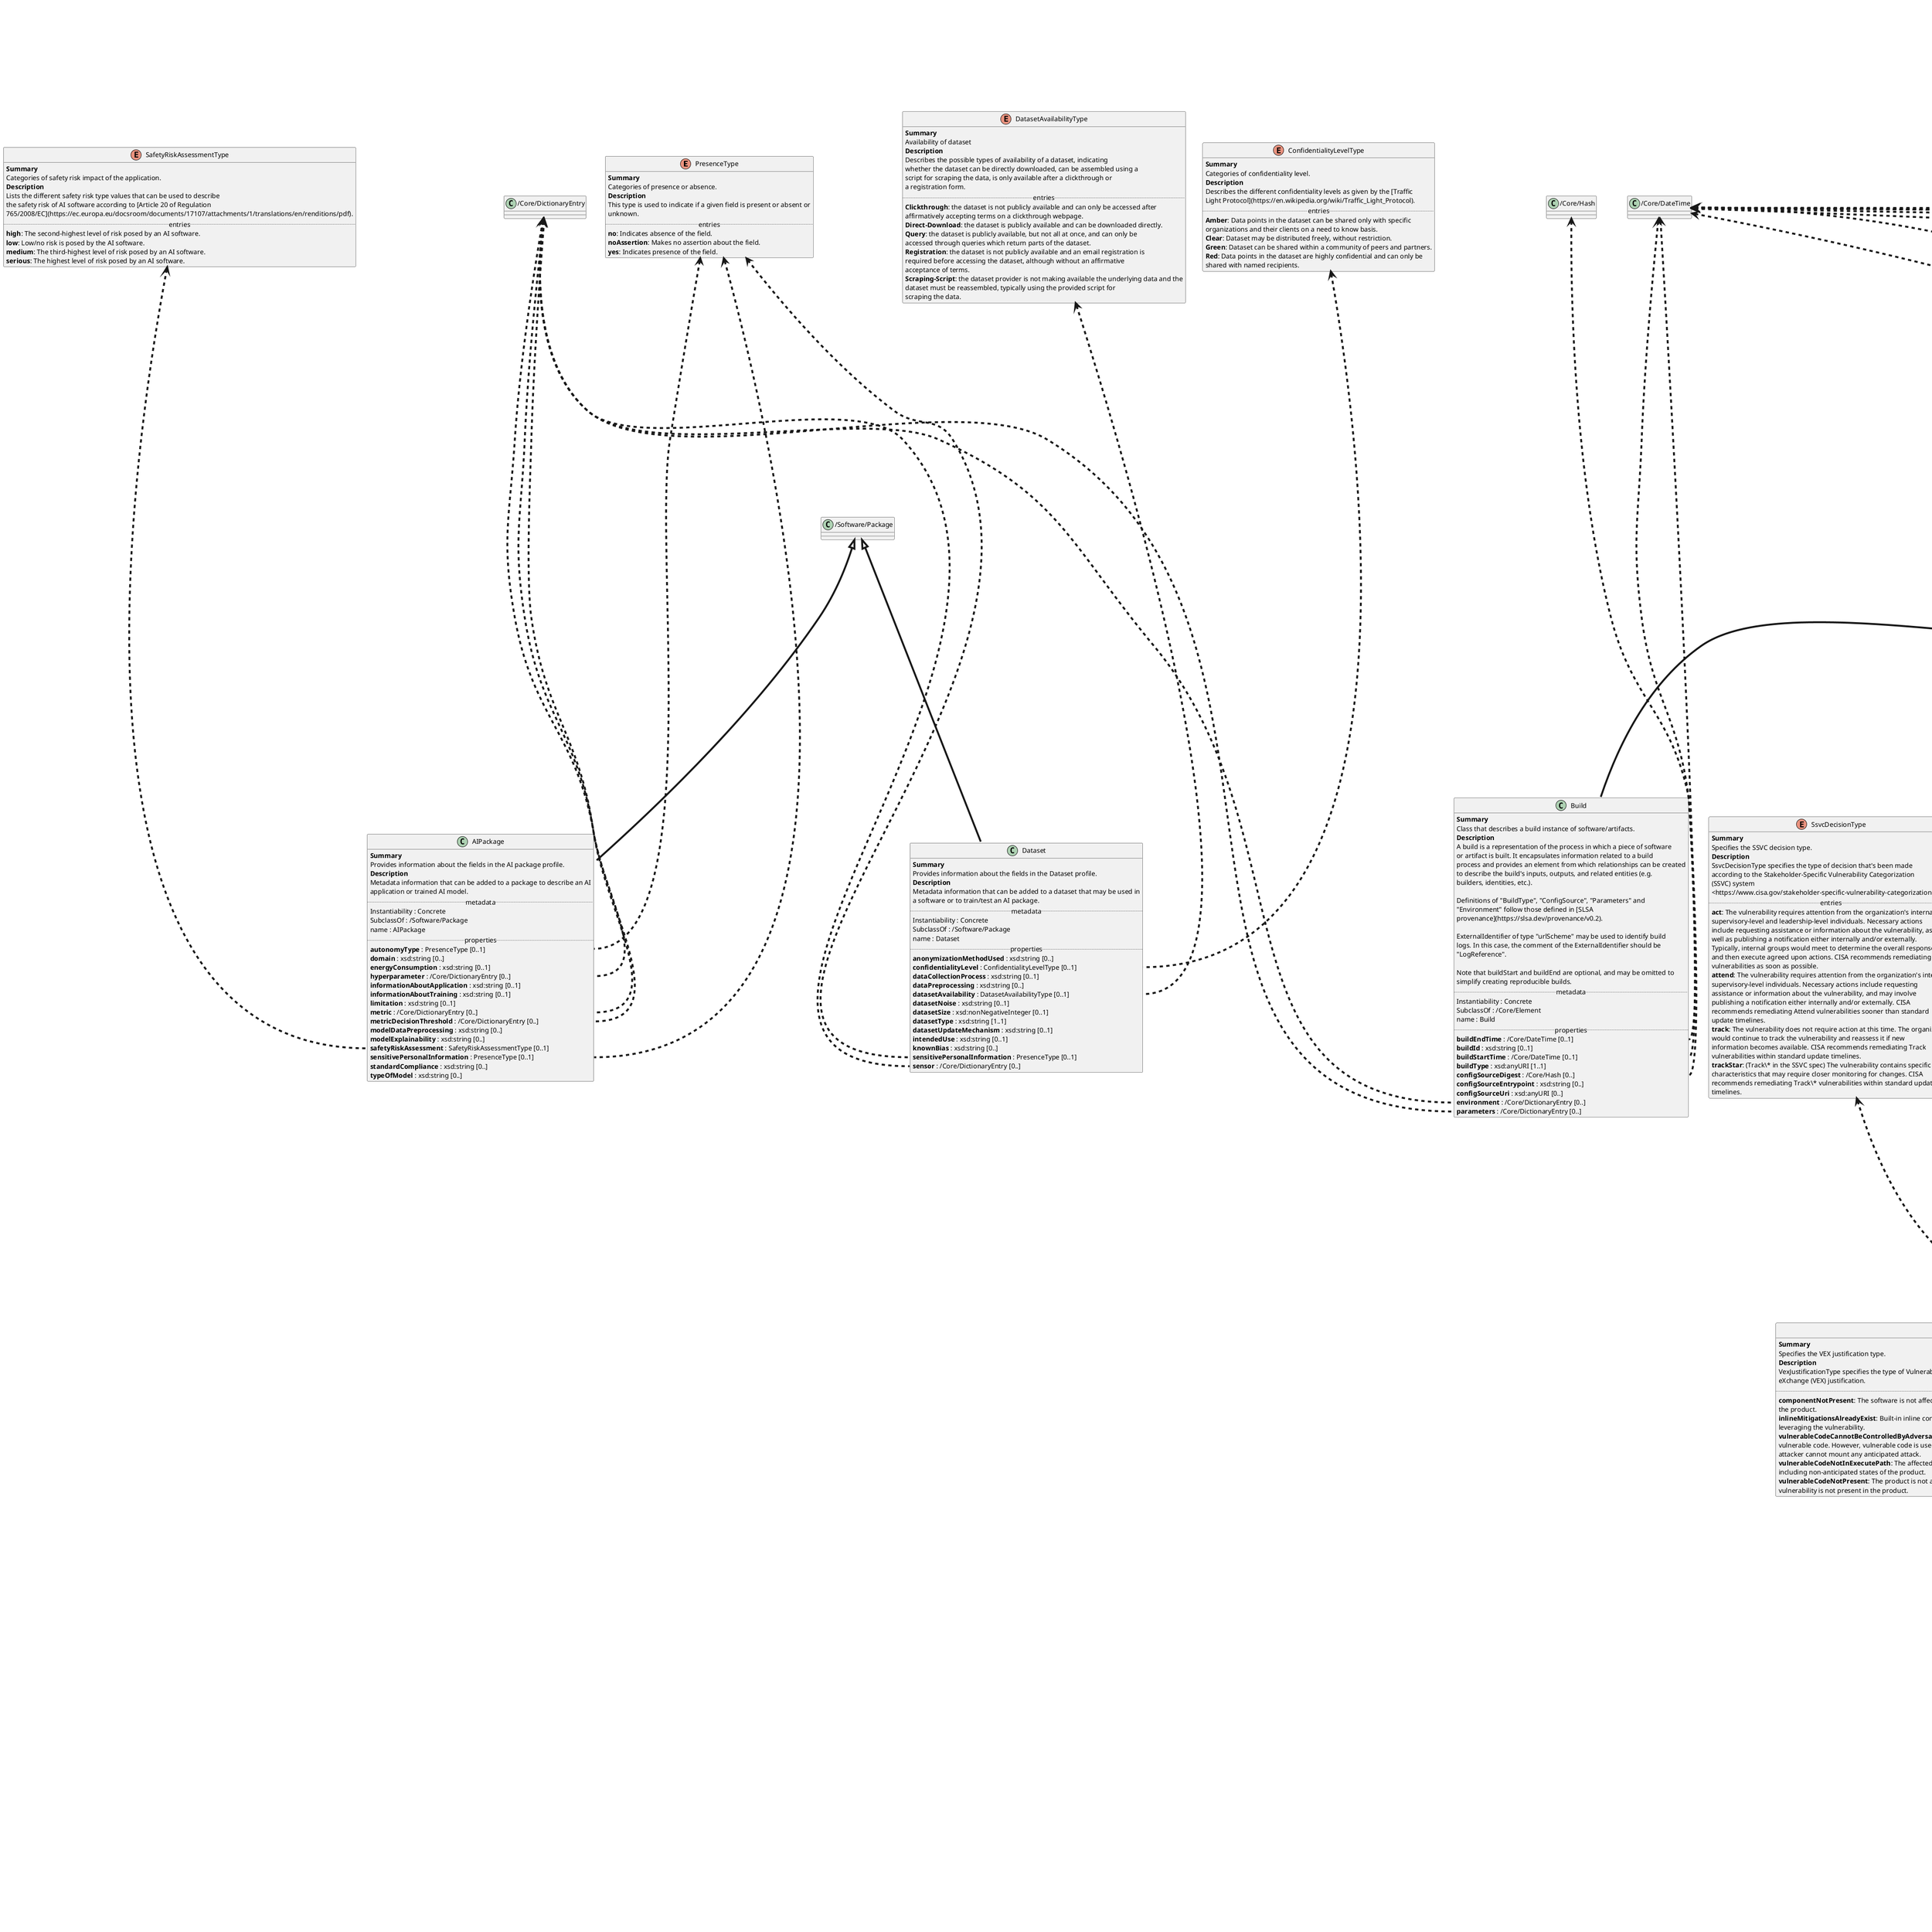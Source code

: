 @startuml
skinparam packageStyle rectangle
set separator none
together {
' vocabulary
enum PresenceType {
<b>Summary</b>
Categories of presence or absence.
<b>Description</b>
This type is used to indicate if a given field is present or absent or
unknown.
.. entries ..
    <b>no</b>: Indicates absence of the field.
    <b>noAssertion</b>: Makes no assertion about the field.
    <b>yes</b>: Indicates presence of the field.
}
enum SafetyRiskAssessmentType {
<b>Summary</b>
Categories of safety risk impact of the application.
<b>Description</b>
Lists the different safety risk type values that can be used to describe
the safety risk of AI software according to [Article 20 of Regulation
765/2008/EC](https://ec.europa.eu/docsroom/documents/17107/attachments/1/translations/en/renditions/pdf).
.. entries ..
    <b>high</b>: The second-highest level of risk posed by an AI software.
    <b>low</b>: Low/no risk is posed by the AI software.
    <b>medium</b>: The third-highest level of risk posed by an AI software.
    <b>serious</b>: The highest level of risk posed by an AI software.
}
' classes
together {
class AIPackage {
<b>Summary</b>
Provides information about the fields in the AI package profile.
<b>Description</b>
Metadata information that can be added to a package to describe an AI
application or trained AI model.
.. metadata ..
    Instantiability : Concrete
    SubclassOf : /Software/Package
    name : AIPackage
.. properties ..
    <b>autonomyType </b>: PresenceType [0..1]
    <b>domain </b>: xsd:string [0..]
    <b>energyConsumption </b>: xsd:string [0..1]
    <b>hyperparameter </b>: /Core/DictionaryEntry [0..]
    <b>informationAboutApplication </b>: xsd:string [0..1]
    <b>informationAboutTraining </b>: xsd:string [0..1]
    <b>limitation </b>: xsd:string [0..1]
    <b>metric </b>: /Core/DictionaryEntry [0..]
    <b>metricDecisionThreshold </b>: /Core/DictionaryEntry [0..]
    <b>modelDataPreprocessing </b>: xsd:string [0..]
    <b>modelExplainability </b>: xsd:string [0..]
    <b>safetyRiskAssessment </b>: SafetyRiskAssessmentType [0..1]
    <b>sensitivePersonalInformation </b>: PresenceType [0..1]
    <b>standardCompliance </b>: xsd:string [0..]
    <b>typeOfModel </b>: xsd:string [0..]
}
"PresenceType" <-[dashed,thickness=4]-- "AIPackage::autonomyType"
"/Core/DictionaryEntry" <-[dashed,thickness=4]-- "AIPackage::hyperparameter"
"/Core/DictionaryEntry" <-[dashed,thickness=4]-- "AIPackage::metric"
"/Core/DictionaryEntry" <-[dashed,thickness=4]-- "AIPackage::metricDecisionThreshold"
"SafetyRiskAssessmentType" <-[dashed,thickness=4]-- "AIPackage::safetyRiskAssessment"
"PresenceType" <-[dashed,thickness=4]-- "AIPackage::sensitivePersonalInformation"
}
}
together {
' vocabulary
' classes
together {
class Build {
<b>Summary</b>
Class that describes a build instance of software/artifacts.
<b>Description</b>
A build is a representation of the process in which a piece of software
or artifact is built. It encapsulates information related to a build
process and provides an element from which relationships can be created
to describe the build's inputs, outputs, and related entities (e.g.
builders, identities, etc.).

Definitions of "BuildType", "ConfigSource", "Parameters" and
"Environment" follow those defined in [SLSA
provenance](https://slsa.dev/provenance/v0.2).

ExternalIdentifier of type "urlScheme" may be used to identify build
logs. In this case, the comment of the ExternalIdentifier should be
"LogReference".

Note that buildStart and buildEnd are optional, and may be omitted to
simplify creating reproducible builds.
.. metadata ..
    Instantiability : Concrete
    SubclassOf : /Core/Element
    name : Build
.. properties ..
    <b>buildEndTime </b>: /Core/DateTime [0..1]
    <b>buildId </b>: xsd:string [0..1]
    <b>buildStartTime </b>: /Core/DateTime [0..1]
    <b>buildType </b>: xsd:anyURI [1..1]
    <b>configSourceDigest </b>: /Core/Hash [0..]
    <b>configSourceEntrypoint </b>: xsd:string [0..]
    <b>configSourceUri </b>: xsd:anyURI [0..]
    <b>environment </b>: /Core/DictionaryEntry [0..]
    <b>parameters </b>: /Core/DictionaryEntry [0..]
}
"/Core/DateTime" <-[dashed,thickness=4]-- "Build::buildEndTime"
"/Core/DateTime" <-[dashed,thickness=4]-- "Build::buildStartTime"
"/Core/Hash" <-[dashed,thickness=4]-- "Build::configSourceDigest"
"/Core/DictionaryEntry" <-[dashed,thickness=4]-- "Build::environment"
"/Core/DictionaryEntry" <-[dashed,thickness=4]-- "Build::parameters"
}
}
together {
' vocabulary
enum AnnotationType {
<b>Summary</b>
Specifies the type of an annotation.
<b>Description</b>
AnnotationType specifies the type of an annotation.
.. entries ..
    <b>other</b>: Used to store extra information about an Element which is not part of a
Review (e.g. extra information provided during the creation of the
Element).
    <b>review</b>: Used when someone reviews the Element.
}
enum ExternalIdentifierType {
<b>Summary</b>
Specifies the type of an external identifier.
<b>Description</b>
ExteralIdentifierType specifies the type of an external identifier.
.. entries ..
    <b>cpe22</b>: https://cpe.mitre.org/files/cpe-specification\_2.2.pdf
    <b>cpe23</b>: https://nvlpubs.nist.gov/nistpubs/Legacy/IR/nistir7695.pdf
    <b>cve</b>: An identifier for a specific software flaw defined within the official
CVE Dictionary and that conforms to the CVE specification as defined by
https://csrc.nist.gov/glossary/term/cve\_id.
    <b>email</b>: https://datatracker.ietf.org/doc/html/rfc3696#section-3
    <b>gitoid</b>: gitoid stands for Git Object ID. A gitoid of typeblob is a unique hash
of a software artifact. Git relies on a Merkle Tree to index stored
objects. See https://git-scm.com/book/en/v2/Git-Internals-Git-Objects.
GitBOM is an amalgam of the terms "Git" and "SBOM". GitBOM is a
minimalistic schema to describe software dependency graphs using a
Merkle Tree, and is inspired by Git. A gitoid may refer to either the
software artifact or its GitBOM document; this ambiguity exists because
the GitBOM document is itself an artifact, and the gitoid of that
artifact is its valid locator.
    <b>other</b>: Used when the type doesn't match any of the other options.
    <b>pkgUrl</b>: https://github.com/package-url/purl-spec
    <b>securityOther</b>: Used when there is a security related identifier of unspecified type.
    <b>swhid</b>: https://docs.softwareheritage.org/devel/swh-model/persistent-identifiers.html
    <b>swid</b>: https://www.ietf.org/archive/id/draft-ietf-sacm-coswid-21.html#section-2.3
    <b>urlScheme</b>: the scheme used in order to locate a resource
https://www.iana.org/assignments/uri-schemes/uri-schemes.xhtml
}
enum ExternalReferenceType {
<b>Summary</b>
Specifies the type of an external reference.
<b>Description</b>
ExteralReferenceType specifies the type of an external reference.
.. entries ..
    <b>altDownloadLocation</b>: A reference to an alternative download location.
    <b>altWebPage</b>: A reference to an alternative web page.
    <b>binaryArtifact</b>: A reference to binary artifacts related to a package.
    <b>buildMeta</b>: A reference build metadata related to a published package.
    <b>buildSystem</b>: A reference build system used to create or publish the package.
    <b>certificationReport</b>: A reference to a certification report for a package from an
accredited/independent body.
    <b>chat</b>: A reference to the instant messaging system used by the maintainer for a
package.
    <b>componentAnalysisReport</b>: A reference to a Software Composition Analysis (SCA) report.
    <b>documentation</b>: A reference to the documentation for a package.
    <b>dynamicAnalysisReport</b>: A reference to a dynamic analysis report for a package.
    <b>eolNotice</b>: A reference to the End Of Sale (EOS) and/or End Of Life (EOL)
information related to a package.
    <b>funding</b>: A reference to funding information related to a package.
    <b>issueTracker</b>: A reference to the issue tracker for a package.
    <b>license</b>: A reference to additional license information related to an artifact.
    <b>mailingList</b>: A reference to the mailing list used by the maintainer for a package.
    <b>metrics</b>: A reference to metrics related to package such as OpenSSF scorecards.
    <b>other</b>: Used when the type doesn't match any of the other options.
    <b>productMetadata</b>: A reference to additional product metadata such as reference within
organization's product catalog.
    <b>qualityAssessmentReport</b>: A reference to a quality assessment for a package.
    <b>releaseHistory</b>: A reference to a published list of releases for a package.
    <b>releaseNotes</b>: A reference to the release notes for a package.
    <b>riskAssessment</b>: A reference to a risk assessment for a package.
    <b>runtimeAnalysisReport</b>: A reference to a runtime analysis report for a package.
    <b>secureSoftwareAttestation</b>: A reference to information assuring that the software is developed using
security practices as defined by [NIST SP 800-218 Secure Software
Development Framework
(SSDF)](https://csrc.nist.gov/publications/detail/sp/800-218/final) or
[CISA Secure Software Development Attestation
Form](https://www.cisa.gov/sites/default/files/2023-04/secure-software-self-attestation_common-form_508.pdf).
    <b>securityAdversaryModel</b>: A reference to the security adversary model for a package.
    <b>securityAdvisory</b>: A reference to a published security advisory (where advisory as defined
per ISO 29147:2018) that may affect one or more elements, e.g., vendor
advisories or specific NVD entries.
    <b>securityFix</b>: A reference to the patch or source code that fixes a vulnerability.
    <b>securityOther</b>: A reference to related security information of unspecified type.
    <b>securityPenTestReport</b>: A reference to a [penetration
test](https://en.wikipedia.org/wiki/Penetration_test) report for a
package.
    <b>securityPolicy</b>: A reference to instructions for reporting newly discovered security
vulnerabilities for a package.
    <b>securityThreatModel</b>: A reference the [security threat
model](https://en.wikipedia.org/wiki/Threat_model) for a package.
    <b>socialMedia</b>: A reference to a social media channel for a package.
    <b>sourceArtifact</b>: A reference to an artifact containing the sources for a package.
    <b>staticAnalysisReport</b>: A reference to a static analysis report for a package.
    <b>support</b>: A reference to the software support channel or other support information
for a package.
    <b>vcs</b>: A reference to a version control system related to a software artifact.
    <b>vulnerabilityDisclosureReport</b>: A reference to a Vulnerability Disclosure Report (VDR) which provides
the software supplier's analysis and findings describing the impact (or
lack of impact) that reported vulnerabilities have on packages or
products in the supplier's SBOM as defined in [NIST SP
800-161](https://csrc.nist.gov/publications/detail/sp/800-161/rev-1/final).
    <b>vulnerabilityExploitabilityAssessment</b>: A reference to a Vulnerability Exploitability eXchange (VEX) statement
which provides information on whether a product is impacted by a
specific vulnerability in an included package and, if affected, whether
there are actions recommended to remediate. See also [NTIA VEX
one-page](https://ntia.gov/files/ntia/publications/vex_one-page_summary.pdf)..
}
enum HashAlgorithm {
<b>Summary</b>
A mathematical algorithm that maps data of arbitrary size to a bit
string.
<b>Description</b>
A HashAlgorithm is a mathematical algorithm that maps data of arbitrary
size to a bit string (the hash) and is a one-way function, that is, a
function which is practically infeasible to invert.
.. entries ..
    <b>blake2b256</b>: blake2b algorithm with a digest size of 256
https://datatracker.ietf.org/doc/html/rfc7693#section-4
    <b>blake2b384</b>: blake2b algorithm with a digest size of 384
https://datatracker.ietf.org/doc/html/rfc7693#section-4
    <b>blake2b512</b>: blake2b algorithm with a digest size of 512
https://datatracker.ietf.org/doc/html/rfc7693#section-4
    <b>blake3</b>: https://github.com/BLAKE3-team/BLAKE3-specs/blob/master/blake3.pdf
    <b>crystalsDilithium</b>: https://pq-crystals.org/dilithium/index.shtml
    <b>crystalsKyber</b>: https://pq-crystals.org/kyber/index.shtml
    <b>falcon</b>: https://falcon-sign.info/falcon.pdf
    <b>md2</b>: https://datatracker.ietf.org/doc/rfc1319/
    <b>md4</b>: https://datatracker.ietf.org/doc/html/rfc1186
    <b>md5</b>: https://datatracker.ietf.org/doc/html/rfc1321
    <b>md6</b>: https://people.csail.mit.edu/rivest/pubs/RABCx08.pdf
    <b>other</b>: any hashing algorithm that does not exist in this list of entries
    <b>sha1</b>: https://datatracker.ietf.org/doc/html/rfc3174
    <b>sha224</b>: secure hashing algorithm with a digest length of 224
https://datatracker.ietf.org/doc/html/draft-ietf-pkix-sha224-01
    <b>sha256</b>: secure hashing algorithm with a digest length of 256
https://www.rfc-editor.org/rfc/rfc4634
    <b>sha384</b>: secure hashing algorithm with a digest length of 384
https://www.rfc-editor.org/rfc/rfc4634
    <b>sha3_224</b>: sha3 with a digest length of 224
https://nvlpubs.nist.gov/nistpubs/FIPS/NIST.FIPS.202.pdf
    <b>sha3_256</b>: sha3 with a digest length of 256
https://nvlpubs.nist.gov/nistpubs/FIPS/NIST.FIPS.202.pdf
    <b>sha3_384</b>: sha3 with a digest length of 384
https://nvlpubs.nist.gov/nistpubs/FIPS/NIST.FIPS.202.pdf
    <b>sha3_512</b>: sha3 with a digest length of 512
https://nvlpubs.nist.gov/nistpubs/FIPS/NIST.FIPS.202.pdf
    <b>sha512</b>: secure hashing algorithm with a digest length of 512
https://www.rfc-editor.org/rfc/rfc4634
    <b>spdxPvcSha1</b>: TODOdescription
    <b>spdxPvcSha256</b>: TODOdescription
    <b>sphincsPlus</b>: TODOdescription
}
enum LifecycleScopeType {
<b>Summary</b>
TODO
<b>Description</b>
TODO
.. entries ..
    <b>build</b>: TODOdescription
    <b>design</b>: TODOdescription
    <b>development</b>: TODOdescription
    <b>other</b>: TODOdescription
    <b>runtime</b>: TODOdescription
    <b>test</b>: TODOdescription
}
enum ProfileIdentifierType {
<b>Summary</b>
Enumeration of the valid profiles that an element can be specified to be
part of.
<b>Description</b>
There are a set of profiles that have been defined to be valid for a
specific release This file enumerates the values that have been agreed
on, and may be applied to the creation information for an an element.
.. entries ..
    <b>ai</b>: the element follows the AI profile specification
    <b>build</b>: the element follows the Build profile specification
    <b>core</b>: the element follows the Core profile specification
    <b>dataset</b>: the element follows the Dataset profile specification
    <b>extension</b>: the element follows the Extension profile specification
    <b>licensing</b>: the element follows the Licensing profile specification
    <b>security</b>: the element follows the Security profile specification
    <b>software</b>: the element follows the Software profile specification
    <b>usage</b>: the element follows the Usage profile specification
}
enum RelationshipCompleteness {
<b>Summary</b>
Indicates whether a relationship is complete or known to be incomplete
or if there is made no assertion either way.
<b>Description</b>
RelationshipCompleteness indicates whether a relationship is complete or
known to be incomplete or if there is made no assertion either way.
.. entries ..
    <b>complete</b>: The relationship is known to be exhaustive.
    <b>incomplete</b>: The relationship is known not to be exhaustive.
    <b>noAssertion</b>: There can be made no assertion about the completeness of the
relationship.
}
enum RelationshipType {
<b>Summary</b>
Information about the relationship between two Elements.
<b>Description</b>
Provides information about the relationship between two Elements. For
example, you can represent a relationship between two different Files,
between a Package and a File, between two Packages, or between one
SPDXDocument and another SPDXDocument.

Build Profile specific RelationshipType descriptions can be found
[here](https://github.com/spdx/spdx-3-build-profile/blob/main/model/relationships.md)
.. entries ..
    <b>affects</b>: (Security/VEX) Designates one or more elements as affected by a
vulnerability
    <b>amends</b>: Every `to` Element amends the `from` Element
    <b>ancestor</b>: Every `to` Element is an ancestor of the `from` Element
    <b>availableFrom</b>: This relationship is used to identify additional suppliers where an
artifact is available from.
    <b>buildConfigOf</b>: Build configuration of the build instance
    <b>buildDependency</b>: Every `to` Element is a build dependency of the `from` Element
    <b>buildHostOf</b>: Element in which the build instance runs on
    <b>buildInputOf</b>: Input to the build instance
    <b>buildInvokedBy</b>: Agent that invoked the build
    <b>buildOnBehalfOf</b>: Actor for which buildInvokedBy is acting on behalf of
    <b>buildOutputOf</b>: Output of the build instance
    <b>buildTool</b>: Build tool used to build an Element. This may be used to describe the
build tool of a Build instance
    <b>contains</b>: Every `to` Element is contained by the `from` Element
    <b>coordinatedBy</b>: (Security) Used to identify the vendor, researcher, or consumer agent
performing coordination for a vulnerability
    <b>copy</b>: Every `to` Element is a copy of the `from` Element
    <b>dataFile</b>: Every `to` Element is a data file related to the the `from` Element
    <b>dependencyManifest</b>: Every `to` Element is manifest file containing dependency information
related to the `from` Element
    <b>dependsOn</b>: Every `to` Element is a dependecy of the `from` Element
    <b>descendant</b>: This relationship may be used to describe child builds of a Build
instance.
    <b>describes</b>: Every `to` Element is described by the `from` Element. This can be used
to denote the root(s) of a tree of elements contained in an SBOM.
    <b>devDependency</b>: Every `to` Element is a development dependency for the `from` Element
    <b>devTool</b>: Every `to` Element is a development tool for the `from` Element
    <b>distributionArtifact</b>: Every `to` Element is an artifact intended for distribution of the
`from` Element (e.g. an RPM or archive file)
    <b>documentation</b>: Every `to` Element is documentation for the `from` Element
    <b>doesNotAffect</b>: (Security/VEX) Specifies a vulnerability has no impact on one or more
elements
    <b>dynamicLink</b>: Every `to` Element is dynamically linked to the `from` Element
    <b>evidenceFor</b>: (Dataset) Every `to` Element is can be considered as evidence for the
`from` Element
    <b>example</b>: Every `to` Element is an example for the `from` Element
    <b>expandedFromArchive</b>: Every `to` Element is an artifact expanded from the `from` archive file
    <b>exploitCreatedBy</b>: (Security) Designates an agent has created an exploit against a
vulnerability
    <b>fileAdded</b>: Every `to` Element is is a file added to the `from` Element
    <b>fileDeleted</b>: Every `to` Element is a file deleted from the `from` Element
    <b>fileModified</b>: Every `to` Element is a modification of the `from` Element
    <b>fixedBy</b>: (Security) Designates a vulnerability has been fixed by an agent
    <b>fixedIn</b>: (Security/VEX) A vulnerability has been fixed in one or more elements
    <b>foundBy</b>: (Security) Designates an agent was the original discoverer of a security
vulnerability
    <b>generates</b>: Every `to` Element is generated from the `from` Element
    <b>hasAssessmentFor</b>: (Security) Relates a Vulnerability and an Element with a security
assessment.
    <b>hasAssociatedVulnerability</b>: (Security) Used to associate a security vulnerability with a software
artifact
    <b>metafile</b>: Every `to` Element is is a file containing metadata about the `from`
Element
    <b>optionalComponent</b>: Every `to` Element is an optional component of the `from` Element
    <b>optionalDependency</b>: Every `to` Element is an optional dependency of the `from` Element
    <b>other</b>: Every `to` Element is related to the `from` Element where the
relationship type is not described by any of the SPDX relationhip types
    <b>packages</b>: Every `to` Element is a packaged form of the `from` Element
    <b>patch</b>: Every `to` Element is a patch for the `from` Element
    <b>prerequisite</b>: Every `to` Element is a prerequisite of the `from` Element
    <b>providedDependency</b>: Every `to` Element is a dependency not included in the distributed
artifact but is assumed to be provided the `from` Element
    <b>publishedBy</b>: (Security) Designates the agent that made a vulnerability record
available for public use or reference
    <b>reportedBy</b>: (Security) Designates the agent that first reported a vulnerability to
the project, vendor, or tracking database for formal identification
    <b>republishedBy</b>: (Security) Designates the agent that tracked, aggregated, and/or
enriched vulnerability details to improve context (i.e. NVD)
    <b>requirementFor</b>: Every `to` Element is required for the `from` Element
    <b>runtimeDependency</b>: Every `to` Element is a runtime dependency for the `from` Element
    <b>specificationFor</b>: Every `to` Element is a specification for the `from` Element
    <b>staticLink</b>: Every `to` Element is statically linked to the `from` Element
    <b>test</b>: Every `to` Element is a test artifact for the `from` Element
    <b>testCase</b>: Every `to` Element is a test case for the `from` Element
    <b>testDependency</b>: Every `to` Element is a test dependency for the `from` Element
    <b>testTool</b>: Every `to` Element is a test tool for the `from` Element
    <b>testedOn</b>: (AI, Dataset) The `from` Element has been tested on the `to` Element
    <b>trainedOn</b>: (AI, Dataset) The `from` Element has been trained by the `to` Element(s)
    <b>underInvestigationFor</b>: (Security/VEX) The impact of a vulnerability is being investigated
    <b>variant</b>: Every `to` Element is a variant the `from` Element
}
' classes
together {
class Agent {
<b>Summary</b>
Agent represents anything with the potential to act on a system.
<b>Description</b>
The Agent class represents anything that has the potential to act on a
system. This could be a person, organization, software agent, etc. This
is not to be confused with tools that are used to perform tasks.
.. metadata ..
    Instantiability : Concrete
    SubclassOf : Element
    name : Agent
.. properties ..
}
class Annotation {
<b>Summary</b>
An assertion made in relation to one or more elements.
<b>Description</b>
An Annotation is an assertion made in relation to one or more elements.
.. metadata ..
    Instantiability : Concrete
    SubclassOf : Element
    name : Annotation
.. properties ..
    <b>annotationType </b>: AnnotationType [1..1]
    <b>contentType </b>: MediaType 
    <b>statement </b>: xsd:string [0..1]
    <b>subject </b>: Element [1..1]
}
"AnnotationType" <-[dashed,thickness=4]-- "Annotation::annotationType"
"MediaType" <-[dashed,thickness=4]-- "Annotation::contentType"
"Element" <-[dashed,thickness=4]-- "Annotation::subject"
class AnonymousPayload {
<b>Summary</b>
TODO
<b>Description</b>
TODO
.. metadata ..
    Instantiability : Concrete
    SubclassOf : Payload
    name : AnonymousPayload
.. properties ..
    <b>creationInfo </b>: CreationInfo [0..1]
    <b>imports </b>: ExternalMap 
    <b>namespaces </b>: NamespaceMap 
}
"CreationInfo" <-[dashed,thickness=4]-- "AnonymousPayload::creationInfo"
"ExternalMap" <-[dashed,thickness=4]-- "AnonymousPayload::imports"
"NamespaceMap" <-[dashed,thickness=4]-- "AnonymousPayload::namespaces"
abstract Artifact {
<b>Summary</b>
A distinct article or unit within the digital domain.
<b>Description</b>
An artifact is a distinct article or unit within the digital domain,
such as an electronic file, a software package, a device or an element
of data.
.. metadata ..
    Instantiability : Abstract
    SubclassOf : Element
    name : Artifact
.. properties ..
    <b>builtTime </b>: DateTime [0..1]
    <b>originatedBy </b>: Agent [0..]
    <b>releaseTime </b>: DateTime [0..1]
    <b>standard </b>: xsd:string [0..]
    <b>suppliedBy </b>: Agent [0..]
    <b>validUntilTime </b>: DateTime [0..1]
}
"DateTime" <-[dashed,thickness=4]-- "Artifact::builtTime"
"Agent" <-[dashed,thickness=4]-- "Artifact::originatedBy"
"DateTime" <-[dashed,thickness=4]-- "Artifact::releaseTime"
"Agent" <-[dashed,thickness=4]-- "Artifact::suppliedBy"
"DateTime" <-[dashed,thickness=4]-- "Artifact::validUntilTime"
class Bom {
<b>Summary</b>
A container for a grouping of SPDX-3.0 content characterizing details
(provenence, composition, licensing, etc.) about a product.
<b>Description</b>
A Bill Of Materials (BOM) is a container for a grouping of SPDX-3.0
content characterizing details about a product. This could include
details of the content and composition of the product, provenence
details of the product and/or its composition, licensing information,
known quality or security issues, etc.
.. metadata ..
    Instantiability : Concrete
    SubclassOf : Bundle
    name : Bom
.. properties ..
}
class Bundle {
<b>Summary</b>
A collection of Elements that have a shared context.
<b>Description</b>
A bundle is a collection of Elements that have a shared context.
.. metadata ..
    Instantiability : Concrete
    SubclassOf : ElementCollection
    name : Bundle
.. properties ..
    <b>context </b>: xsd:string [..1]
}
class CreationInfo {
<b>Summary</b>
Provides information about the creation of the Element.
<b>Description</b>
The CreationInfo provides information about who created the Element, and
when and how it was created.

The dateTime created is often the date of last change (e.g., a git
commit date), not the date when the SPDX data was created, as doing so
supports reproducible builds.
.. metadata ..
    Instantiability : Concrete
    name : CreationInfo
.. properties ..
    <b>comment </b>: xsd:string [0..1]
    <b>created </b>: DateTime 
    <b>createdBy </b>: Agent [1..]
    <b>createdUsing </b>: Tool [0..]
    <b>dataLicense </b>: xsd:string 
    <b>profile </b>: ProfileIdentifierType [1..]
    <b>specVersion </b>: SemVer 
}
"DateTime" <-[dashed,thickness=4]-- "CreationInfo::created"
"Agent" <-[dashed,thickness=4]-- "CreationInfo::createdBy"
"Tool" <-[dashed,thickness=4]-- "CreationInfo::createdUsing"
"ProfileIdentifierType" <-[dashed,thickness=4]-- "CreationInfo::profile"
"SemVer" <-[dashed,thickness=4]-- "CreationInfo::specVersion"
class DateTime {
<b>Summary</b>
A string representing a specific date and time.
<b>Description</b>
A Datetime is a string representation of a specific date and time. It
has resolution of seconds and is always expressed in UTC timezone. The
specific format is one of the most commonly used ISO-8601 formats.
.. metadata ..
    SubclassOf : xsd:string
    name : DateTime
.. properties ..
}
class DictionaryEntry {
<b>Summary</b>
A key with an associated value.
<b>Description</b>
The class used for implementing a generic string mapping (also known as
associative array, dictionary, or hash map) in SPDX. Each
DictionaryEntry contains a key-value pair which maps the key to its
associated value. To implement a dictionary, this class is to be used in
a collection with unique keys.
.. metadata ..
    Instantiability : Concrete
    name : DictionaryEntry
.. properties ..
    <b>key </b>: xsd:string [1..1]
    <b>value </b>: xsd:string [..1]
}
abstract Element {
<b>Summary</b>
Base domain class from which all other SPDX-3.0 domain classes derive.
<b>Description</b>
An Element is a representation of a fundamental concept either directly
inherent to the Bill of Materials (BOM) domain or indirectly related to
the BOM domain and necessary for contextually characterizing BOM
concepts and relationships. Within SPDX-3.0 structure this is the base
class acting as a consistent, unifying, and interoperable foundation for
all explicit and inter-relatable content objects.
.. metadata ..
    Instantiability : Abstract
    SubclassOf : Payload
    name : Element
.. properties ..
    <b>comment </b>: xsd:string [..1]
    <b>creationInfo </b>: CreationInfo [0..1]
    <b>description </b>: xsd:string [..1]
    <b>extension </b>: Extension [0..]
    <b>externalIdentifier </b>: ExternalIdentifier [0..]
    <b>externalReference </b>: ExternalReference [0..]
    <b>name </b>: xsd:string [..1]
    <b>spdxId </b>: xsd:anyURI [1..1]
    <b>summary </b>: xsd:string [..1]
    <b>verifiedUsing </b>: IntegrityMethod 
}
"CreationInfo" <-[dashed,thickness=4]-- "Element::creationInfo"
"Extension" <-[dashed,thickness=4]-- "Element::extension"
"ExternalIdentifier" <-[dashed,thickness=4]-- "Element::externalIdentifier"
"ExternalReference" <-[dashed,thickness=4]-- "Element::externalReference"
"IntegrityMethod" <-[dashed,thickness=4]-- "Element::verifiedUsing"
abstract ElementCollection {
<b>Summary</b>
A collection of Elements, not necessarily with unifying context.
<b>Description</b>
An SpdxCollection is a collection of Elements, not necessarily with
unifying context.
.. metadata ..
    Instantiability : Abstract
    SubclassOf : Element
    name : ElementCollection
.. properties ..
    <b>element </b>: Element [1..]
    <b>imports </b>: ExternalMap 
    <b>namespaces </b>: NamespaceMap 
    <b>rootElement </b>: Element [1..]
}
"Element" <-[dashed,thickness=4]-- "ElementCollection::element"
"ExternalMap" <-[dashed,thickness=4]-- "ElementCollection::imports"
"NamespaceMap" <-[dashed,thickness=4]-- "ElementCollection::namespaces"
"Element" <-[dashed,thickness=4]-- "ElementCollection::rootElement"
class ExternalIdentifier {
<b>Summary</b>
A reference to a resource outside the scope of SPDX-3.0 content that
uniquely identifies an Element.
<b>Description</b>
An ExternalIdentifier is a reference to a resource outside the scope of
SPDX-3.0 content that uniquely identifies an Element.
.. metadata ..
    Instantiability : Concrete
    name : ExternalIdentifier
.. properties ..
    <b>comment </b>: xsd:string [0..1]
    <b>externalIdentifierType </b>: ExternalIdentifierType [1..1]
    <b>identifier </b>: xsd:string [1..1]
    <b>identifierLocator </b>: xsd:anyURI [0..]
    <b>issuingAuthority </b>: xsd:anyURI [0..1]
}
"ExternalIdentifierType" <-[dashed,thickness=4]-- "ExternalIdentifier::externalIdentifierType"
class ExternalMap {
<b>Summary</b>
A map of Element identifiers that are used within a Document but defined
external to that Document.
<b>Description</b>
An External Map is a map of Element identifiers that are used within a
Document but defined external to that Document. The external map
provides details about the externally-defined Element such as its
provenance, where to retrieve it, and how to verify its integrity.
.. metadata ..
    Instantiability : Concrete
    SubclassOf : none
    name : ExternalMap
.. properties ..
    <b>definingDocument </b>: xsd:anyURI [..1]
    <b>externalId </b>: xsd:anyURI [1..1]
    <b>locationHint </b>: xsd:anyURI [..1]
    <b>verifiedUsing </b>: IntegrityMethod 
}
"IntegrityMethod" <-[dashed,thickness=4]-- "ExternalMap::verifiedUsing"
class ExternalReference {
<b>Summary</b>
A reference to a resource outside the scope of SPDX-3.0 content.
<b>Description</b>
An External Reference points to a resource outside the scope of the
SPDX-3.0 content that provides additional characteristics of an Element.
.. metadata ..
    Instantiability : Concrete
    SubclassOf : none
    name : ExternalReference
.. properties ..
    <b>comment </b>: xsd:string [..1]
    <b>contentType </b>: MediaType [..1]
    <b>externalReferenceType </b>: ExternalReferenceType [..1]
    <b>locator </b>: xsd:anyURI 
}
"MediaType" <-[dashed,thickness=4]-- "ExternalReference::contentType"
"ExternalReferenceType" <-[dashed,thickness=4]-- "ExternalReference::externalReferenceType"
class Hash {
<b>Summary</b>
A mathematically calculated representation of a grouping of data.
<b>Description</b>
A hash is a grouping of characteristics unique to the result of applying
a mathematical algorithm that maps data of arbitrary size to a bit
string (the hash) and is a one-way function, that is, a function which
is practically infeasible to invert. This is commonly used for integrity
checking of data.
.. metadata ..
    SubclassOf : IntegrityMethod
    name : Hash
.. properties ..
    <b>algorithm </b>: HashAlgorithm [1..1]
    <b>hashValue </b>: xsd:string [1..1]
}
"HashAlgorithm" <-[dashed,thickness=4]-- "Hash::algorithm"
abstract IntegrityMethod {
<b>Summary</b>
Provides an independently reproducible mechanism that permits
verification of a specific Element.
<b>Description</b>
An IntegrityMethod provides an independently reproducible mechanism that
permits verification of a specific Element that correlates to the data
in this SPDX document. This identifier enables a recipient to determine
if anything in the original Element has been changed and eliminates
confusion over which version or modification of a specific Element is
referenced.
.. metadata ..
    Instantiability : Abstract
    name : IntegrityMethod
.. properties ..
    <b>comment </b>: xsd:string [..1]
}
class LifecycleScopedRelationship {
<b>Summary</b>
MISSING
<b>Description</b>
TODO
.. metadata ..
    Instantiability : Concrete
    SubclassOf : Relationship
    name : LifecycleScopedRelationship
.. properties ..
    <b>scope </b>: LifecycleScopeType [0..1]
}
"LifecycleScopeType" <-[dashed,thickness=4]-- "LifecycleScopedRelationship::scope"
class MediaType {
<b>Summary</b>
Standardized way of indicating the type of content of an Element. A
String constrained to the RFC 2046 specification.
<b>Description</b>
The MediaType is a String constrained to the RFC 2046 specification. It
provides a standardized way of indicating the type of content of an
Element. A list of all possible media types is available at
https://www.iana.org/assignments/media-types/media-types.xhtml.
.. metadata ..
    SubclassOf : xsd:string
    name : MediaType
.. properties ..
}
class NamespaceMap {
<b>Summary</b>
A mapping between prefixes and namespace URIs.
<b>Description</b>
A namespace map allows the creator of a collection of Elements to use
shorter identifiers ("prefixes") instead of URIs to provide a more
human-readable and smaller serialized representation of the Elements.
.. metadata ..
    Instantiability : Concrete
    name : NamespaceMap
.. properties ..
    <b>namespace </b>: xsd:anyURI [1..1]
    <b>prefix </b>: xsd:string [1..1]
}
class Organization {
<b>Summary</b>
A group of people who work together in an organized way for a shared
purpose.
<b>Description</b>
An Organization is a group of people who work together in an organized
way for a shared purpose.
.. metadata ..
    Instantiability : Concrete
    SubclassOf : Agent
    name : Organization
.. properties ..
}
abstract Payload {
<b>Summary</b>
TODO
<b>Description</b>
TODO
.. metadata ..
    Instantiability : Abstract
    SubclassOf : none
    name : Payload
.. properties ..
    <b>creationInfo </b>: CreationInfo [0..1]
    <b>imports </b>: ExternalMap 
    <b>namespaces </b>: NamespaceMap 
}
"CreationInfo" <-[dashed,thickness=4]-- "Payload::creationInfo"
"ExternalMap" <-[dashed,thickness=4]-- "Payload::imports"
"NamespaceMap" <-[dashed,thickness=4]-- "Payload::namespaces"
class Person {
<b>Summary</b>
An individual human being.
<b>Description</b>
A Person is an individual human being.
.. metadata ..
    Instantiability : Concrete
    SubclassOf : Agent
    name : Person
.. properties ..
}
class PositiveIntegerRange {
<b>Summary</b>
A tuple of two positive integers that define a range.
<b>Description</b>
PositiveIntegerRange is a tuple of two positive integers that define a
range. "begin" must be less than or equal to "end".
.. metadata ..
    Instantiability : Concrete
    SubclassOf : none
    name : PositiveIntegerRange
.. properties ..
    <b>begin </b>: xsd:positiveInteger [1..1]
    <b>end </b>: xsd:positiveInteger [1..1]
}
class Relationship {
<b>Summary</b>
Describes a relationship between one or more elements.
<b>Description</b>
A Relationship is a grouping of characteristics unique to an assertion
that one Element is related to one or more other Elements in some way.
.. metadata ..
    Instantiability : Concrete
    SubclassOf : Element
    name : Relationship
.. properties ..
    <b>completeness </b>: RelationshipCompleteness [0..1]
    <b>endTime </b>: DateTime [0..1]
    <b>from </b>: Element [1..1]
    <b>relationshipType </b>: RelationshipType [1..1]
    <b>startTime </b>: DateTime [0..1]
    <b>to </b>: Element [0..]
}
"RelationshipCompleteness" <-[dashed,thickness=4]-- "Relationship::completeness"
"DateTime" <-[dashed,thickness=4]-- "Relationship::endTime"
"Element" <-[dashed,thickness=4]-- "Relationship::from"
"RelationshipType" <-[dashed,thickness=4]-- "Relationship::relationshipType"
"DateTime" <-[dashed,thickness=4]-- "Relationship::startTime"
"Element" <-[dashed,thickness=4]-- "Relationship::to"
class SemVer {
<b>Summary</b>
A string constrained to the SemVer 2.0.0 specification.
<b>Description</b>
The semantic version is a string that is following the specification of
[Semantic Versioning 2.0.0](https://semver.org/).
.. metadata ..
    SubclassOf : xsd:string
    name : SemVer
.. properties ..
}
class SoftwareAgent {
<b>Summary</b>
A software agent.
<b>Description</b>
A SoftwareAgent is a software program that is given the authority
(similar to a user's authority) to act on a system.
.. metadata ..
    Instantiability : Concrete
    SubclassOf : Agent
    name : SoftwareAgent
.. properties ..
}
class SpdxDocument {
<b>Summary</b>
Assembles a collection of Elements under a common string, the name of
the document.
<b>Description</b>
An SpdxDocument assembles a collection of Elements under a common
string, the name of the document. Commonly used when representing a unit
of transfer of SPDX Elements.
.. metadata ..
    Instantiability : Concrete
    SubclassOf : Bundle
    name : SpdxDocument
.. properties ..
    <b>name </b>: xsd:string [1..1]
}
class Tool {
<b>Summary</b>
An element of hardware and/or software utilized to carry out a
particular function.
<b>Description</b>
A Tool is an element of hardware and/or software utilized to carry out a
particular function.
.. metadata ..
    Instantiability : Concrete
    SubclassOf : Element
    name : Tool
.. properties ..
}
}
}
together {
' vocabulary
enum ConfidentialityLevelType {
<b>Summary</b>
Categories of confidentiality level.
<b>Description</b>
Describes the different confidentiality levels as given by the [Traffic
Light Protocol](https://en.wikipedia.org/wiki/Traffic_Light_Protocol).
.. entries ..
    <b>Amber</b>: Data points in the dataset can be shared only with specific
organizations and their clients on a need to know basis.
    <b>Clear</b>: Dataset may be distributed freely, without restriction.
    <b>Green</b>: Dataset can be shared within a community of peers and partners.
    <b>Red</b>: Data points in the dataset are highly confidential and can only be
shared with named recipients.
}
enum DatasetAvailabilityType {
<b>Summary</b>
Availability of dataset
<b>Description</b>
Describes the possible types of availability of a dataset, indicating
whether the dataset can be directly downloaded, can be assembled using a
script for scraping the data, is only available after a clickthrough or
a registration form.
.. entries ..
    <b>Clickthrough</b>: the dataset is not publicly available and can only be accessed after
affirmatively accepting terms on a clickthrough webpage.
    <b>Direct-Download</b>: the dataset is publicly available and can be downloaded directly.
    <b>Query</b>: the dataset is publicly available, but not all at once, and can only be
accessed through queries which return parts of the dataset.
    <b>Registration</b>: the dataset is not publicly available and an email registration is
required before accessing the dataset, although without an affirmative
acceptance of terms.
    <b>Scraping-Script</b>: the dataset provider is not making available the underlying data and the
dataset must be reassembled, typically using the provided script for
scraping the data.
}
' classes
together {
class Dataset {
<b>Summary</b>
Provides information about the fields in the Dataset profile.
<b>Description</b>
Metadata information that can be added to a dataset that may be used in
a software or to train/test an AI package.
.. metadata ..
    Instantiability : Concrete
    SubclassOf : /Software/Package
    name : Dataset
.. properties ..
    <b>anonymizationMethodUsed </b>: xsd:string [0..]
    <b>confidentialityLevel </b>: ConfidentialityLevelType [0..1]
    <b>dataCollectionProcess </b>: xsd:string [0..1]
    <b>dataPreprocessing </b>: xsd:string [0..]
    <b>datasetAvailability </b>: DatasetAvailabilityType [0..1]
    <b>datasetNoise </b>: xsd:string [0..1]
    <b>datasetSize </b>: xsd:nonNegativeInteger [0..1]
    <b>datasetType </b>: xsd:string [1..1]
    <b>datasetUpdateMechanism </b>: xsd:string [0..1]
    <b>intendedUse </b>: xsd:string [0..1]
    <b>knownBias </b>: xsd:string [0..]
    <b>sensitivePersonalInformation </b>: PresenceType [0..1]
    <b>sensor </b>: /Core/DictionaryEntry [0..]
}
"ConfidentialityLevelType" <-[dashed,thickness=4]-- "Dataset::confidentialityLevel"
"DatasetAvailabilityType" <-[dashed,thickness=4]-- "Dataset::datasetAvailability"
"PresenceType" <-[dashed,thickness=4]-- "Dataset::sensitivePersonalInformation"
"/Core/DictionaryEntry" <-[dashed,thickness=4]-- "Dataset::sensor"
}
}
together {
' vocabulary
' classes
together {
abstract AnyLicenseInfo {
<b>Summary</b>
Abstract class representing a license combination consisting of one or
more licenses (optionally including additional text), which may be
combined according to the SPDX license expression syntax.
<b>Description</b>
An AnyLicenseInfo is used by a licensing field for a software package,
file or snippet when its value is not NOASSERTION or NONE. It can be a
single license (either on the SPDX License List or a custom-defined
license); a single license with an "or later" operator applied; the
foregoing with additional text applied; or a set of licenses combined by
applying "AND" and "OR" operators recursively.
.. metadata ..
    Instantiability : Abstract
    SubclassOf : LicenseField
    name : AnyLicenseInfo
.. properties ..
}
class ConjunctiveLicenseSet {
<b>Summary</b>
Portion of an AnyLicenseInfo representing a set of licensing information
where all elements apply.
<b>Description</b>
A ConjunctiveLicenseSet indicates that *each* of its subsidiary
AnyLicenseInfos apply. In other words, a ConjunctiveLicenseSet of two or
more licenses represents a licensing situation where *all* of the
specified licenses are to be complied with. It is represented in the
SPDX License Expression Syntax by the `AND` operator.

It is syntactically correct to specify a ConjunctiveLicenseSet where the
subsidiary AnyLicenseInfos may be "incompatible" according to a
particular interpretation of the corresponding Licenses. The SPDX
License Expression Syntax does not take into account interpretation of
license texts, which is left to the consumer of SPDX data to determine
for themselves.
.. metadata ..
    Instantiability : Concrete
    SubclassOf : AnyLicenseInfo
    name : ConjunctiveLicenseSet
.. properties ..
    <b>member </b>: AnyLicenseInfo [2..]
}
"AnyLicenseInfo" <-[dashed,thickness=4]-- "ConjunctiveLicenseSet::member"
class CustomLicense {
<b>Summary</b>
A license that is not listed on the SPDX License List.
<b>Description</b>
A CustomLicense represents a License that is not listed on the SPDX
License List at https://spdx.org/licenses, and is therefore defined by
an SPDX data creator.
.. metadata ..
    Instantiability : Concrete
    SubclassOf : License
    name : CustomLicense
.. properties ..
}
class CustomLicenseAddition {
<b>Summary</b>
A license addition that is not listed on the SPDX Exceptions List.
<b>Description</b>
A CustomLicenseAddition represents an addition to a License that is not
listed on the SPDX Exceptions List at
https://spdx.org/licenses/exceptions-index.html, and is therefore
defined by an SPDX data creator.

It is intended to represent additional language which is meant to be
added to a License, but which is not itself a standalone License.
.. metadata ..
    Instantiability : Concrete
    SubclassOf : LicenseAddition
    name : CustomLicenseAddition
.. properties ..
}
class DisjunctiveLicenseSet {
<b>Summary</b>
Portion of an AnyLicenseInfo representing a set of licensing information
where only any one of the elements applies.
<b>Description</b>
A DisjunctiveLicenseSet indicates that *only one* of its subsidiary
AnyLicenseInfos is required to apply. In other words, a
DisjunctiveLicenseSet of two or more licenses represents a licensing
situation where *only one* of the specified licenses are to be complied
with. A consumer of SPDX data would typically understand this to permit
the recipient of the licensed content to choose which of the
corresponding license they would prefer to use. It is represented in the
SPDX License Expression Syntax by the `OR` operator.
.. metadata ..
    Instantiability : Concrete
    SubclassOf : AnyLicenseInfo
    name : DisjunctiveLicenseSet
.. properties ..
    <b>member </b>: AnyLicenseInfo [2..]
}
"AnyLicenseInfo" <-[dashed,thickness=4]-- "DisjunctiveLicenseSet::member"
abstract License {
<b>Summary</b>
Abstract class for the portion of an AnyLicenseInfo representing a
license.
<b>Description</b>
A License represents a license text, whether listed on the SPDX License
List (ListedLicense) or defined by an SPDX data creator (CustomLicense).
.. metadata ..
    Instantiability : Abstract
    SubclassOf : AnyLicenseInfo
    name : License
.. properties ..
    <b>isDeprecatedLicenseId </b>: xsd:boolean [0..1]
    <b>isFsfLibre </b>: xsd:boolean [0..1]
    <b>isOsiApproved </b>: xsd:boolean [0..1]
    <b>licenseComment </b>: xsd:string [0..1]
    <b>licenseId </b>: xsd:string [1..1]
    <b>licenseName </b>: xsd:string [1..1]
    <b>licenseText </b>: xsd:string [1..1]
    <b>obsoletedBy </b>: xsd:string [0..1]
    <b>seeAlso </b>: xsd:anyURI [0..]
    <b>standardLicenseHeader </b>: xsd:string [0..1]
    <b>standardLicenseTemplate </b>: xsd:string [0..1]
}
abstract LicenseAddition {
<b>Summary</b>
Abstract class for additional text intended to be added to a License,
but which is not itself a standalone License.
<b>Description</b>
A LicenseAddition represents text which is intended to be added to a
License as additional text, but which is not itself intended to be a
standalone License.

It may be an exception which is listed on the SPDX Exceptions List
(ListedLicenseException), or may be any other additional text (as an
exception or otherwise) which is defined by an SPDX data creator
(CustomLicenseAddition).
.. metadata ..
    Instantiability : Abstract
    SubclassOf : none
    name : LicenseAddition
.. properties ..
    <b>additionComment </b>: xsd:string [0..1]
    <b>additionId </b>: xsd:string [1..1]
    <b>additionName </b>: xsd:string [1..1]
    <b>additionText </b>: xsd:string [1..1]
    <b>isDeprecatedAdditionId </b>: xsd:boolean [0..1]
    <b>obsoletedBy </b>: xsd:string [0..1]
    <b>seeAlso </b>: xsd:anyURI [0..]
    <b>standardAdditionTemplate </b>: xsd:string [0..1]
}
abstract LicenseField {
<b>Summary</b>
Base abstract class used for all fields that can take a value of either
a license expression, NOASSERTION, or NONE.
<b>Description</b>
A LicenseField is the primary value that is used by a licensing field
for a software Package, File or Snippet. It represents either a license
expression, or the values NOASSERTION or NONE. The specific meanings of
NOASSERTION or NONE for the particular licensing field are defined in
the corresponding property description.
.. metadata ..
    Instantiability : Abstract
    SubclassOf : none
    name : LicenseField
.. properties ..
}
class ListedLicense {
<b>Summary</b>
A license that is listed on the SPDX License List.
<b>Description</b>
A ListedLicense represents a License that is listed on the SPDX License
List at https://spdx.org/licenses.
.. metadata ..
    Instantiability : Concrete
    SubclassOf : License
    name : ListedLicense
.. properties ..
    <b>deprecatedVersion </b>: xsd:string [0..1]
    <b>listVersionAdded </b>: xsd:string [0..1]
}
class ListedLicenseException {
<b>Summary</b>
A license exception that is listed on the SPDX Exceptions list.
<b>Description</b>
A ListedLicenseException represents an exception to a License (in other
words, an exception to a license condition or an additional permission
beyond those granted in a License) which is listed on the SPDX
Exceptions List at https://spdx.org/licenses/exceptions-index.html.
.. metadata ..
    Instantiability : Concrete
    SubclassOf : LicenseAddition
    name : ListedLicenseException
.. properties ..
    <b>deprecatedVersion </b>: xsd:string [0..1]
    <b>listVersionAdded </b>: xsd:string [0..1]
}
class NoAssertionLicense {
<b>Summary</b>
Concrete class representing an absence of an assertion about license
information.
<b>Description</b>
A NoAssertionLicense is the primary value that is used by a
concludedLicense or declaredLicense field that indicates that the SPDX
data creator is making no assertion about the license information for
the corresponding software Package, File or Snippet.

The specific meaning of NoAssertionLicense in the context of a
concludedLicense or declaredLicense field is more fully set forth in the
Property definitions for those fields.
.. metadata ..
    Instantiability : Concrete
    SubclassOf : LicenseField
    name : NoAssertionLicense
.. properties ..
}
class NoneLicense {
<b>Summary</b>
Concrete class representing an assertion that no license information is
present, as applicable.
<b>Description</b>
A NoneLicense is the primary value that is used by a concludedLicense or
declaredLicense field that indicates the absence of license information
from the corresponding software Package, File or Snippet.

The specific meaning of NoneLicense in the context of a concludedLicense
or declaredLicense field is more fully set forth in the Property
definitions for those fields.
.. metadata ..
    Instantiability : Concrete
    SubclassOf : LicenseField
    name : NoneLicense
.. properties ..
}
class OrLaterOperator {
<b>Summary</b>
Portion of an AnyLicenseInfo representing this version, or any later
version, of the indicated License.
<b>Description</b>
An OrLaterOperator indicates that this portion of the AnyLicenseInfo
represents either (1) the specified version of the corresponding
License, or (2) any later version of that License. It is represented in
the SPDX License Expression Syntax by the `+` operator.

It is context-dependent, and unspecified by SPDX, as to what constitutes
a "later version" of any particular License. Some Licenses may not be
versioned, or may not have clearly-defined ordering for versions. The
consumer of SPDX data will need to determine for themselves what meaning
to attribute to a "later version" operator for a particular License.
.. metadata ..
    Instantiability : Concrete
    SubclassOf : AnyLicenseInfo
    name : OrLaterOperator
.. properties ..
    <b>subjectLicense </b>: License [1..1]
}
"License" <-[dashed,thickness=4]-- "OrLaterOperator::subjectLicense"
class WithAdditionOperator {
<b>Summary</b>
Portion of an AnyLicenseInfo representing a License which has additional
text applied to it
<b>Description</b>
A WithAdditionOperator indicates that the designated License is subject
to the designated LicenseAddition, which might be a license exception on
the SPDX Exceptions List (ListedLicenseException) or may be other
additional text (CustomLicenseAddition). It is represented in the SPDX
License Expression Syntax by the `WITH` operator.
.. metadata ..
    Instantiability : Concrete
    SubclassOf : AnyLicenseInfo
    name : WithAdditionOperator
.. properties ..
    <b>subjectAddition </b>: LicenseAddition [1..1]
    <b>subjectLicense </b>: License [1..1]
}
"LicenseAddition" <-[dashed,thickness=4]-- "WithAdditionOperator::subjectAddition"
"License" <-[dashed,thickness=4]-- "WithAdditionOperator::subjectLicense"
}
}
together {
' vocabulary
enum ExploitCatalogType {
<b>Summary</b>
Specifies the exploit catalog type.
<b>Description</b>
ExploitCatalogType specifies the type of exploit catalog that a
vulnerability is listed in.
.. entries ..
    <b>kev</b>: CISA's Known Exploited Vulnerability (KEV) Catalog
    <b>other</b>: Other exploit catalogs
}
enum SsvcDecisionType {
<b>Summary</b>
Specifies the SSVC decision type.
<b>Description</b>
SsvcDecisionType specifies the type of decision that's been made
according to the Stakeholder-Specific Vulnerability Categorization
(SSVC) system
<https://www.cisa.gov/stakeholder-specific-vulnerability-categorization-ssvc>
.. entries ..
    <b>act</b>: The vulnerability requires attention from the organization's internal,
supervisory-level and leadership-level individuals. Necessary actions
include requesting assistance or information about the vulnerability, as
well as publishing a notification either internally and/or externally.
Typically, internal groups would meet to determine the overall response
and then execute agreed upon actions. CISA recommends remediating Act
vulnerabilities as soon as possible.
    <b>attend</b>: The vulnerability requires attention from the organization's internal,
supervisory-level individuals. Necessary actions include requesting
assistance or information about the vulnerability, and may involve
publishing a notification either internally and/or externally. CISA
recommends remediating Attend vulnerabilities sooner than standard
update timelines.
    <b>track</b>: The vulnerability does not require action at this time. The organization
would continue to track the vulnerability and reassess it if new
information becomes available. CISA recommends remediating Track
vulnerabilities within standard update timelines.
    <b>trackStar</b>: (Track\* in the SSVC spec) The vulnerability contains specific
characteristics that may require closer monitoring for changes. CISA
recommends remediating Track\* vulnerabilities within standard update
timelines.
}
enum VexJustificationType {
<b>Summary</b>
Specifies the VEX justification type.
<b>Description</b>
VexJustificationType specifies the type of Vulnerability Exploitability
eXchange (VEX) justification.
.. entries ..
    <b>componentNotPresent</b>: The software is not affected because the vulnerable component is not in
the product.
    <b>inlineMitigationsAlreadyExist</b>: Built-in inline controls or mitigations prevent an adversary from
leveraging the vulnerability.
    <b>vulnerableCodeCannotBeControlledByAdversary</b>: The vulnerable component is present, and the component contains the
vulnerable code. However, vulnerable code is used in such a way that an
attacker cannot mount any anticipated attack.
    <b>vulnerableCodeNotInExecutePath</b>: The affected code is not reachable through the execution of the code,
including non-anticipated states of the product.
    <b>vulnerableCodeNotPresent</b>: The product is not affected because the code underlying the
vulnerability is not present in the product.
}
' classes
together {
class CvssV2VulnAssessmentRelationship {
<b>Summary</b>
Provides a CVSS version 2.0 assessment for a vulnerability.
<b>Description</b>
A CvssV2VulnAssessmentRelationship relationship describes the determined
score and vector of a vulnerability using version 2.0 of the Common
Vulnerability Scoring System (CVSS) as defined on
<https://www.first.org/cvss/v2/guide>. It is intented to communicate the
results of using a CVSS calculator.

**Constraints**

-   The value of severity must be one of 'low', 'medium' or 'high'
-   The relationship type must be set to hasAssessmentFor.

**Syntax**

`json {   "@type": "CvssV2VulnAssessmentRelationship",   "@id": "urn:spdx.dev:cvssv2-cve-2020-28498",   "relationshipType": "hasAssessmentFor",   "score": 4.3,   "vector": "(AV:N/AC:M/Au:N/C:P/I:N/A:N)",   "severity": "low",   "from": "urn:spdx.dev:vuln-cve-2020-28498",   "to": ["urn:product-acme-application-1.3"],   "assessedElement": "urn:npm-elliptic-6.5.2",   "externalReferences": [     {       "@type": "ExternalReference",       "externalReferenceType": "securityAdvisory",       "locator": "https://nvd.nist.gov/vuln/detail/CVE-2020-28498"     },     {       "@type": "ExternalReference",       "externalReferenceType": "securityAdvisory",       "locator": "https://snyk.io/vuln/SNYK-JS-ELLIPTIC-1064899"     },     {       "@type": "ExternalReference",       "externalReferenceType": "securityFix",       "locator": "https://github.com/indutny/elliptic/commit/441b742"     }   ],   "suppliedBy": ["urn:spdx.dev:agent-my-security-vendor"],   "publishedTime": "2023-05-06T10:06:13Z" }, {   "@type": "Relationship",   "@id": "urn:spdx.dev:vulnAgentRel-1",     "relationshipType": "publishedBy",     "from": "urn:spdx.dev:cvssv2-cve-2020-28498",   "to": ["urn:spdx.dev:agent-snyk"],   "startTime": "2021-03-08T16:06:50Z" }`
.. metadata ..
    Instantiability : Concrete
    SubclassOf : VulnAssessmentRelationship
    name : CvssV2VulnAssessmentRelationship
.. properties ..
    <b>score </b>: xsd:decimal [1..1]
    <b>severity </b>: xsd:string [0..1]
    <b>vector </b>: xsd:string [0..1]
}
class CvssV3VulnAssessmentRelationship {
<b>Summary</b>
Provides a CVSS version 3.x assessment for a vulnerability.
<b>Description</b>
A CvssV3VulnAssessmentRelationship relationship describes the determined
score, severity, and vector of a vulnerability using version 3.1 of the
Common Vulnerability Scoring System (CVSS) as defined on
<https://www.first.org/cvss/v3.1/specification-document>. It is intented
to communicate the results of using a CVSS calculator.

**Constraints**

-   The value of severity must be one of 'none', 'low', 'medium', 'high'
    or 'critical'.
-   Absence of the property shall be interpreted as 'none'.
-   The relationship type must be set to hasAssessmentFor.

**Syntax**

`json {   "@type": "CvssV3VulnAssessmentRelationship",   "@id": "urn:spdx.dev:cvssv3-cve-2020-28498",   "relationshipType": "hasAssessmentFor",   "severity": "medium",   "score": 6.8,   "vector": "CVSS:3.1/AV:N/AC:H/PR:N/UI:N/S:C/C:H/I:N/A:N",   "from": "urn:spdx.dev:vuln-cve-2020-28498",   "to": ["urn:product-acme-application-1.3"],   "assessedElement": "urn:npm-elliptic-6.5.2",   "externalReferences": [     {       "@type": "ExternalReference",       "externalReferenceType": "securityAdvisory",       "locator": "https://nvd.nist.gov/vuln/detail/CVE-2020-28498"     },     {       "@type": "ExternalReference",       "externalReferenceType": "securityAdvisory",       "locator": "https://snyk.io/vuln/SNYK-JS-ELLIPTIC-1064899"     },     {       "@type": "ExternalReference",       "externalReferenceType": "securityFix",       "locator": "https://github.com/indutny/elliptic/commit/441b742"     }   ],   "suppliedBy": ["urn:spdx.dev:agent-my-security-vendor"],   "publishedTime": "2023-05-06T10:06:13Z" }, {   "@type": "Relationship",   "@id": "urn:spdx.dev:vulnAgentRel-1",   "relationshipType": "publishedBy",   "from": "urn:spdx.dev:cvssv3-cve-2020-28498",   "to": "urn:spdx.dev:agent-snyk",   "startTime": "2021-03-08T16:06:50Z" }`
.. metadata ..
    Instantiability : Concrete
    SubclassOf : VulnAssessmentRelationship
    name : CvssV3VulnAssessmentRelationship
.. properties ..
    <b>score </b>: xsd:decimal [1..1]
    <b>severity </b>: xsd:string [0..1]
    <b>vector </b>: xsd:string [0..1]
}
class EpssVulnAssessmentRelationship {
<b>Summary</b>
Provides an EPSS assessment for a vulnerability.
<b>Description</b>
An EpssVulnAssessmentRelationship relationship describes the likelihood
or probability that a vulnerability will be exploited in the wild using
the Exploit Prediction Scoring System (EPSS) as defined on
<https://www.first.org/epss/model>.

**Constraints**

-   The relationship type must be set to hasAssessmentFor.

**Syntax**

`json {   "@type": "EpssVulnAssessmentRelationship",   "@id": "urn:spdx.dev:epss-1",   "relationshipType": "hasAssessmentFor",   "probability": 80,   "from": "urn:spdx.dev:vuln-cve-2020-28498",   "to": ["urn:product-acme-application-1.3"],   "suppliedBy": ["urn:spdx.dev:agent-jane-doe"],   "publishedTime": "2021-03-09T11:04:53Z" }`
.. metadata ..
    Instantiability : Concrete
    SubclassOf : VulnAssessmentRelationship
    name : EpssVulnAssessmentRelationship
.. properties ..
    <b>probability </b>: xsd:nonNegativeInteger [1..1]
    <b>severity </b>: xsd:string [0..1]
}
class ExploitCatalogVulnAssessmentRelationship {
<b>Summary</b>
Provides an exploit assessment of a vulnerability.
<b>Description</b>
An ExploitCatalogVulnAssessmentRelationship describes if a vulnerability
is listed in any exploit catalog such as the CISA Known Exploited
Vulnerabilities Catalog (KEV)
<https://www.cisa.gov/known-exploited-vulnerabilities-catalog>.

**Constraints**

-   The relationship type must be set to hasAssessmentFor.

**Syntax**

`json {   "@type": "ExploitCatalogVulnAssessmentRelationship",   "@id": "urn:spdx.dev:exploit-catalog-1",   "relationshipType": "hasAssessmentFor",   "catalogType": "kev",   "locator": "https://www.cisa.gov/known-exploited-vulnerabilities-catalog",   "exploited": "true",   "from": "urn:spdx.dev:vuln-cve-2023-2136",   "to": ["urn:product-google-chrome-112.0.5615.136"],   "suppliedBy": ["urn:spdx.dev:agent-jane-doe"],   "publishedTime": "2021-03-09T11:04:53Z" }`
.. metadata ..
    Instantiability : Concrete
    SubclassOf : VulnAssessmentRelationship
    name : ExploitCatalogVulnAssessmentRelationship
.. properties ..
    <b>catalogType </b>: ExploitCatalogType [1..1]
    <b>exploited </b>: xsd:boolean [1..1]
    <b>locator </b>: xsd:anyURI [1..1]
}
"ExploitCatalogType" <-[dashed,thickness=4]-- "ExploitCatalogVulnAssessmentRelationship::catalogType"
class SsvcVulnAssessmentRelationship {
<b>Summary</b>
Provides an SSVC assessment for a vulnerability.
<b>Description</b>
An SsvcVulnAssessmentRelationship describes the decision made using the
Stakeholder-Specific Vulnerability Categorization (SSVC) decision tree
as defined on
<https://www.cisa.gov/stakeholder-specific-vulnerability-categorization-ssvc>.
It is intended to communicate the results of using the CISA SSVC
Calculator.

**Constraints**

-   The relationship type must be set to hasAssessmentFor.

**Syntax**

`json {   "@type": "SsvcVulnAssessmentRelationship",   "@id": "urn:spdx.dev:ssvc-1",   "relationshipType": "hasAssessmentFor",   "decisionType": "act",   "from": "urn:spdx.dev:vuln-cve-2020-28498",   "to": ["urn:product-acme-application-1.3"],   "assessedElement": "urn:npm-elliptic-6.5.2",   "suppliedBy": ["urn:spdx.dev:agent-jane-doe"],   "publishedTime": "2021-03-09T11:04:53Z" }`
.. metadata ..
    Instantiability : Concrete
    SubclassOf : VulnAssessmentRelationship
    name : SsvcVulnAssessmentRelationship
.. properties ..
    <b>decisionType </b>: SsvcDecisionType [1..1]
}
"SsvcDecisionType" <-[dashed,thickness=4]-- "SsvcVulnAssessmentRelationship::decisionType"
class VexAffectedVulnAssessmentRelationship {
<b>Summary</b>
Connects a vulnerability and an element designating the element as a
product affected by the vulnerability.
<b>Description</b>
VexAffectedVulnAssessmentRelationship connects a vulnerability and a
number of elements. The relationship marks these elements as products
affected by the vulnerability. This relationship corresponds to the VEX
affected status.

**Constraints**

When linking elements using a VexAffectedVulnAssessmentRelationship, the
following requirements must be observed:

-   Elements linked with a VulnVexAffectedAssessmentRelationship are
    constrained to the affects relationship type.

**Syntax**

`json {   "@type": "VexAffectedVulnAssessmentRelationship",   "@id": "urn:spdx.dev:vex-affected-1",   "relationshipType": "affects",   "from": "urn:spdx.dev:vuln-cve-2020-28498",   "to": ["urn:product-acme-application-1.3"],   "assessedElement": "urn:npm-elliptic-6.5.2",   "actionStatement": "Upgrade to version 1.4 of ACME application.",   "suppliedBy": ["urn:spdx.dev:agent-jane-doe"],   "publishedTime": "2021-03-09T11:04:53Z" }`
.. metadata ..
    Instantiability : Concrete
    SubclassOf : VexVulnAssessmentRelationship
    name : VexAffectedVulnAssessmentRelationship
.. properties ..
    <b>actionStatement </b>: xsd:string [0..1]
    <b>actionStatementTime </b>: /Core/DateTime [0..]
}
"/Core/DateTime" <-[dashed,thickness=4]-- "VexAffectedVulnAssessmentRelationship::actionStatementTime"
class VexFixedVulnAssessmentRelationship {
<b>Summary</b>
Links a vulnerability and elements representing products (in the VEX
sense) where a fix has been applied and are no longer affected.
<b>Description</b>
VexFixedVulnAssessmentRelationship links a vulnerability to a number of
elements representing VEX products where a vulnerability has been fixed
and are no longer affected. It represents the VEX fixed status.

**Constraints**

When linking elements using a VexFixedVulnAssessmentRelationship, the
following requirements must be observed:

-   Elements linked with a VulnVexFixedAssessmentRelationship are
    constrained to using the fixedIn relationship type.
-   The from: end of the relationship must ve a /Security/Vulnerability
    classed element.

**Syntax**

`json {   "@type": "VexFixedVulnAssessmentRelationship",   "@id": "urn:spdx.dev:vex-fixed-in-1",   "relationshipType": "fixedIn",   "from": "urn:spdx.dev:vuln-cve-2020-28498",   "to": ["urn:product-acme-application-1.3"],   "assessedElement": "urn:npm-elliptic-6.5.4",   "suppliedBy": ["urn:spdx.dev:agent-jane-doe"],   "publishedTime": "2021-03-09T11:04:53Z" }`
.. metadata ..
    Instantiability : Concrete
    SubclassOf : VexVulnAssessmentRelationship
    name : VexFixedVulnAssessmentRelationship
.. properties ..
}
class VexNotAffectedVulnAssessmentRelationship {
<b>Summary</b>
Links a vulnerability and one or more elements designating the latter as
products not affected by the vulnerability.
<b>Description</b>
VexNotAffectedVulnAssessmentRelationship connects a vulnerability and a
number of elements designating them as products not affected by the
vulnerability. This relationship corresponds to the VEX not\_affected
status.

**Constraints**

When linking elements using a VexNotVulnAffectedAssessmentRelationship,
the following requirements must be observed:

-   Relating elements with a VexNotAffectedVulnAssessmentRelationship is
    restricted to the doesNotAffect relationship type.
-   The from: end of the relationship must be a /Security/Vulnerability
    classed element.
-   Both impactStatement and justificationType properties have a
    cardinality of 0..1 making them optional. Nevertheless, to produce a
    valid VEX not\_affected statement, one of them MUST be defined. This
    is specified in the Minimum Elements for VEX.

**Syntax**

`json {   "@type": "VexNotAffectedVulnAssessmentRelationship",   "@id": "urn:spdx.dev:vex-not-affected-1",   "relationshipType": "doesNotAffect",   "from": "urn:spdx.dev:vuln-cve-2020-28498",   "to": ["urn:product-acme-application-1.3"],   "assessedElement": "urn:npm-elliptic-6.5.2",   "justificationType": "componentNotPresent",   "impactStatement": "Not using this vulnerable part of this library.",   "suppliedBy": ["urn:spdx.dev:agent-jane-doe"],   "publishedTime": "2021-03-09T11:04:53Z" }`
.. metadata ..
    Instantiability : Concrete
    SubclassOf : VexVulnAssessmentRelationship
    name : VexNotAffectedVulnAssessmentRelationship
.. properties ..
    <b>impactStatement </b>: xsd:string [0..1]
    <b>impactStatementTime </b>: /Core/DateTime [0..1]
    <b>justificationType </b>: VexJustificationType [0..1]
}
"/Core/DateTime" <-[dashed,thickness=4]-- "VexNotAffectedVulnAssessmentRelationship::impactStatementTime"
"VexJustificationType" <-[dashed,thickness=4]-- "VexNotAffectedVulnAssessmentRelationship::justificationType"
class VexUnderInvestigationVulnAssessmentRelationship {
<b>Summary</b>
Designates elements as products where the impact of a vulnerability is
being investigated.
<b>Description</b>
VexUnderInvestigationVulnAssessmentRelationship links a vulnerability to
a number of products stating the vulnerability's impact on them is being
investigated. It represents the VEX under\_investigation status.

**Constraints**

When linking elements using a
VexUnderInvestigationVulnAssessmentRelationship the following
requirements must be observed:

-   Elements linked with a
    VexUnderInvestigationVulnAssessmentRelationship are constrained to
    using the underInvestigationFor relationship type.
-   The from: end of the relationship must ve a /Security/Vulnerability
    classed element.

**Syntax**

`json {   "@type": "VexUnderInvestigationVulnAssessmentRelationship",   "@id": "urn:spdx.dev:vex-underInvestigation-1",   "relationshipType": "underInvestigationFor",   "from": "urn:spdx.dev:vuln-cve-2020-28498",   "to": ["urn:product-acme-application-1.3"],   "assessedElement": "urn:npm-elliptic-6.5.2",   "suppliedBy": ["urn:spdx.dev:agent-jane-doe"],   "publishedTime": "2021-03-09T11:04:53Z" }`
.. metadata ..
    Instantiability : Concrete
    SubclassOf : VexVulnAssessmentRelationship
    name : VexUnderInvestigationVulnAssessmentRelationship
.. properties ..
}
abstract VexVulnAssessmentRelationship {
<b>Summary</b>
Asbtract ancestor class for all VEX relationships
<b>Description</b>
VexVulnAssessmentRelationship is an abstract subclass that defined the
common properties shared by all the SPDX-VEX status relationships.

**Constraints**

When linking elements using a VexVulnAssessmentRelationship, the
following requirements must be observed:

-   The from: end must be a /Security/Vulnerability classed element
-   The to: end must point to elements representing the VEX *products*.
    To specify a different element where the vulnerability was detected,
    the VEX relationship can optionally specify *subcomponents* using
    the assessedElement property.

VEX inherits information from the document level down to its statements.
When a statement is missing information it can be completed by reading
the equivalent field from the containing document. For example, if a VEX
relationship is missing data in its createdBy property, tools must
consider the entity listed in the CreationInfo section of the document
as the VEX author. In the same way, when a VEX relationship does not
have a created property, the document's date must be considered as
authoritative.
.. metadata ..
    Instantiability : Abstract
    SubclassOf : VulnAssessmentRelationship
    name : VexVulnAssessmentRelationship
.. properties ..
    <b>statusNotes </b>: xsd:string [0..1]
    <b>vexVersion </b>: xsd:string [0..1]
}
abstract VulnAssessmentRelationship {
<b>Summary</b>
Abstract ancestor class for all vulnerability assessments
<b>Description</b>
VulnAssessmentRelationship is the ancestor class common to all
vulnerability assessment relationships. It factors out the common
properties shared by them.
.. metadata ..
    Instantiability : Abstract
    SubclassOf : /Core/Relationship
    name : VulnAssessmentRelationship
.. properties ..
    <b>assessedElement </b>: /Core/Element [0..1]
    <b>modifiedTime </b>: /Core/DateTime [0..1]
    <b>publishedTime </b>: /Core/DateTime [0..1]
    <b>suppliedBy </b>: /Core/Agent [0..1]
    <b>withdrawnTime </b>: /Core/DateTime [0..1]
}
"/Core/Element" <-[dashed,thickness=4]-- "VulnAssessmentRelationship::assessedElement"
"/Core/DateTime" <-[dashed,thickness=4]-- "VulnAssessmentRelationship::modifiedTime"
"/Core/DateTime" <-[dashed,thickness=4]-- "VulnAssessmentRelationship::publishedTime"
"/Core/Agent" <-[dashed,thickness=4]-- "VulnAssessmentRelationship::suppliedBy"
"/Core/DateTime" <-[dashed,thickness=4]-- "VulnAssessmentRelationship::withdrawnTime"
class Vulnerability {
<b>Summary</b>
Specifies a vulnerability and its associated information.
<b>Description</b>
Specifies a vulnerability and its associated information.

**Syntax**

`` json {   "@type": "Vulnerability",   "@id": "urn:spdx.dev:vuln-1",   "summary": "Use of a Broken or Risky Cryptographic Algorithm",   "description": "The npm package `elliptic` before version 6.5.4 are vulnerable to Cryptographic Issues via the secp256k1 implementation in elliptic/ec/key.js. There is no check to confirm that the public key point passed into the derive function actually exists on the secp256k1 curve. This results in the potential for the private key used in this implementation to be revealed after a number of ECDH operations are performed.",         "modified": "2021-03-08T16:02:43Z",   "published": "2021-03-08T16:06:50Z",   "externalIdentifiers": [     {       "@type": "ExternalIdentifier",       "externalIdentifierType": "cve",       "identifier": "CVE-2020-2849",       "identifierLocator": [         "https://cve.mitre.org/cgi-bin/cvename.cgi?name=CVE-2020-28498",         "https://www.cve.org/CVERecord?id=CVE-2020-28498"       ],       "issuingAuthority": "urn:spdx.dev:agent-cve.org"     },     {       "type": "ExternalIdentifier",       "externalIdentifierType": "securityOther",       "identifier": "GHSA-r9p9-mrjm-926w",       "identifierLocator": "https://github.com/advisories/GHSA-r9p9-mrjm-926w"     },     {       "type": "ExternalIdentifier",       "externalIdentifierType": "securityOther",       "identifier": "SNYK-JS-ELLIPTIC-1064899",       "identifierLocator": "https://security.snyk.io/vuln/SNYK-JS-ELLIPTIC-1064899"     }   ],   "externalReferences": [     {         "@type": "ExternalReference",         "externalReferenceType": "securityAdvisory",         "locator": "https://nvd.nist.gov/vuln/detail/CVE-2020-28498"     },     {       "@type": "ExternalReference",       "externalReferenceType": "securityAdvisory",       "locator": "https://ubuntu.com/security/CVE-2020-28498"     },     {       "@type": "ExternalReference",       "externalReferenceType": "securityOther",       "locator": "https://github.com/indutny/elliptic/pull/244/commits"     },     {       "@type": "ExternalReference",       "externalReferenceType": "securityOther",       "locator": "https://github.com/christianlundkvist/blog/blob/master/2020_05_26_secp256k1_twist_attacks/secp256k1_twist_attacks.md"     }   ] }, {   "@type": "Relationship",   "@id": "urn:spdx.dev:vulnRelationship-1",   "relationshipType": "hasAssociatedVulnerability",   "from": "urn:npm-elliptic-6.5.2",   "to": ["urn:spdx.dev:vuln-1"],   "startTime": "2021-03-08T16:06:50Z" }, {   "@type": "Relationship",   "@id": "urn:spdx.dev:vulnAgentRel-1",     "relationshipType": "publishedBy",     "from": "urn:spdx.dev:vuln-1",   "to": ["urn:spdx.dev:agent-snyk"],   "startTime": "2021-03-08T16:06:50Z" } ``
.. metadata ..
    Instantiability : Concrete
    SubclassOf : /Core/Element
    name : Vulnerability
.. properties ..
    <b>modifiedTime </b>: /Core/DateTime [0..1]
    <b>publishedTime </b>: /Core/DateTime [0..1]
    <b>withdrawnTime </b>: /Core/DateTime [0..1]
}
"/Core/DateTime" <-[dashed,thickness=4]-- "Vulnerability::modifiedTime"
"/Core/DateTime" <-[dashed,thickness=4]-- "Vulnerability::publishedTime"
"/Core/DateTime" <-[dashed,thickness=4]-- "Vulnerability::withdrawnTime"
}
}
together {
' vocabulary
enum DependencyConditionalityType {
<b>Summary</b>
TODO
<b>Description</b>
TODO
.. entries ..
    <b>optional</b>: TODOdescription
    <b>other</b>: TODOdescription
    <b>prerequisite</b>: TODOdescription
    <b>provided</b>: TODOdescription
    <b>required</b>: TODOdescription
}
enum SBOMType {
<b>Summary</b>
Provides a set of values to be used to describe the common types of
SBOMs that tools may create.
<b>Description</b>
The set of SBOM types with definitions as defined in [Types of Software
Bill of Material (SBOM)
Documents](https://www.cisa.gov/sites/default/files/2023-04/sbom-types-document-508c.pdf),
published on April 21, 2023. An SBOM type describes the most likely type
of an SBOM from the producer perspective, so that consumers can draw
conclusions about the data inside an SBOM. A single SBOM can have
multiple SBOM document types associated with it.
.. entries ..
    <b>analyzed</b>: SBOM generated through analysis of artifacts (e.g., executables,
packages, containers, and virtual machine images) after its build. Such
analysis generally requires a variety of heuristics. In some contexts,
this may also be referred to as a “3rd party” SBOM.
    <b>build</b>: SBOM generated as part of the process of building the software to create
a releasable artifact (e.g., executable or package) from data such as
source files, dependencies, built components, build process ephemeral
data, and other SBOMs.
    <b>deployed</b>: SBOM provides an inventory of software that is present on a system. This
may be an assembly of other SBOMs that combines analysis of
configuration options, and examination of execution behavior in a
(potentially simulated) deployment environment.
    <b>design</b>: SBOM of intended, planned software project or product with included
components (some of which may not yet exist) for a new software
artifact.
    <b>runtime</b>: SBOM generated through instrumenting the system running the software, to
capture only components present in the system, as well as external
call-outs or dynamically loaded components. In some contexts, this may
also be referred to as an “Instrumented” or “Dynamic” SBOM.
    <b>source</b>: SBOM created directly from the development environment, source files,
and included dependencies used to build an product artifact.
}
enum SoftwareDependencyLinkType {
<b>Summary</b>
TODO
<b>Description</b>
TODO
.. entries ..
    <b>dynamic</b>: TODOdescription
    <b>other</b>: TODOdescription
    <b>static</b>: TODOdescription
    <b>tool</b>: TODOdescription
}
enum SoftwarePurpose {
<b>Summary</b>
Provides information about the primary purpose of an Element.
<b>Description</b>
This field provides information about the primary purpose of an Element.
Software Purpose is intrinsic to how the Element is being used rather
than the content of the Element. This field is a reasonable estimate of
the most likely usage of the Element from the producer and consumer
perspective from which both parties can draw conclusions about the
context in which the Element exists.
.. entries ..
    <b>application</b>: the Element is a software application
    <b>archive</b>: the Element is an archived collection of one or more files (.tar, .zip,
etc)
    <b>bom</b>: Element is a bill of materials
    <b>configuration</b>: Element is configuration data
    <b>container</b>: the Element is a container image which can be used by a container
runtime application
    <b>data</b>: Element is data
    <b>device</b>: the Element refers to a chipset, processor, or electronic board
    <b>documentation</b>: Element is documentation
    <b>evidence</b>: the Element is the evidence that a specification or requirement has been
fulfilled
    <b>executable</b>: Element is an Artifact that can be run on a computer
    <b>file</b>: the Element is a single file which can be independently distributed
(configuration file, statically linked binary, Kubernetes deployment,
etc)
    <b>firmware</b>: the Element provides low level control over a device's hardware
    <b>framework</b>: the Element is a software framework
    <b>install</b>: the Element is used to install software on disk
    <b>library</b>: the Element is a software library
    <b>manifest</b>: the Element is a software manifest
    <b>mlModel</b>: the Element is a machine learning model
    <b>module</b>: the Element is a module of a piece of software
    <b>operatingSystem</b>: the Element is an operating system
    <b>other</b>: the Element doesn't fit into any of the other categories
    <b>patch</b>: Element contains a set of changes to update, fix, or improve another
Element
    <b>requirement</b>: the Element provides a requirement needed as input for another Element
    <b>source</b>: the Element is a single or a collection of source files
    <b>specification</b>: the Element is a plan, guideline or strategy how to create, perform or
analyse an application
}
' classes
together {
class File {
<b>Summary</b>
Refers to any object that stores content on a computer.
<b>Description</b>
Refers to any object that stores content on a computer. The type of
content can optionally be provided in the contentType property.
.. metadata ..
    SubclassOf : /Software/SoftwareArtifact
    name : File
.. properties ..
    <b>contentType </b>: /Core/MediaType [0..1]
}
"/Core/MediaType" <-[dashed,thickness=4]-- "File::contentType"
class Package {
<b>Summary</b>
Refers to any unit of content that can be associated with a distribution
of software.
<b>Description</b>
A package refers to any unit of content that can be associated with a
distribution of software. Typically, a package is composed of one or
more files.  
Any of the following non-limiting examples may be (but are not required
to be) represented in SPDX as a package:

-   a tarball, zip file or other archive
-   a directory or sub-directory
-   a separately distributed piece of software which another Package or
    File uses or depends upon (e.g., a Python package, a Go module, ...)
-   a container image, and/or each image layer within a container image
-   a collection of one or more sub-packages
-   a Git repository snapshot from a particular point in time

Note that some of these could be represented in SPDX as a file as well.
.. metadata ..
    SubclassOf : /Software/SoftwareArtifact
    name : Package
.. properties ..
    <b>downloadLocation </b>: xsd:anyURI [0..1]
    <b>homePage </b>: xsd:anyURI [0..1]
    <b>packageUrl </b>: xsd:anyURI [0..1]
    <b>packageVersion </b>: xsd:string [0..1]
    <b>sourceInfo </b>: xsd:string [0..1]
}
class Sbom {
<b>Summary</b>
A collection of SPDX Elements describing a single package.
<b>Description</b>
A Software Bill of Materials (SBOM) is a collection of SPDX Elements
describing a single package. This could include details of the content
and composition of the product, provenance details of the product and/or
its composition, licensing information, known quality or security
issues, etc.
.. metadata ..
    SubclassOf : /Core/Bom
    name : Sbom
.. properties ..
    <b>sbomType </b>: SBOMType [0..]
}
"SBOMType" <-[dashed,thickness=4]-- "Sbom::sbomType"
class Snippet {
<b>Summary</b>
Describes a certain part of a file.
<b>Description</b>
A Snippet describes a certain part of a file and can be used when the
file is known to have some content that has been included from another
original source. Snippets are useful for denoting when part of a file
may have been originally created under another license or copied from a
place with a known vulnerability.
.. metadata ..
    SubclassOf : /Software/SoftwareArtifact
    name : Snippet
.. properties ..
    <b>byteRange </b>: /Core/PositiveIntegerRange [0..1]
    <b>lineRange </b>: /Core/PositiveIntegerRange [0..1]
}
"/Core/PositiveIntegerRange" <-[dashed,thickness=4]-- "Snippet::byteRange"
"/Core/PositiveIntegerRange" <-[dashed,thickness=4]-- "Snippet::lineRange"
abstract SoftwareArtifact {
<b>Summary</b>
A distinct article or unit related to Software.
<b>Description</b>
A software artifact is a distinct article or unit related to software
such as a package, a file, or a snippet.
.. metadata ..
    Instantiability : Abstract
    SubclassOf : /Core/Artifact
    name : SoftwareArtifact
.. properties ..
    <b>additionalPurpose </b>: SoftwarePurpose [0..]
    <b>attributionText </b>: xsd:string [0..1]
    <b>concludedLicense </b>: /Licensing/LicenseField [0..1]
    <b>contentIdentifier </b>: xsd:anyURI [0..1]
    <b>copyrightText </b>: xsd:string [0..1]
    <b>declaredLicense </b>: /Licensing/LicenseField [0..1]
    <b>primaryPurpose </b>: SoftwarePurpose [0..1]
}
"SoftwarePurpose" <-[dashed,thickness=4]-- "SoftwareArtifact::additionalPurpose"
"/Licensing/LicenseField" <-[dashed,thickness=4]-- "SoftwareArtifact::concludedLicense"
"/Licensing/LicenseField" <-[dashed,thickness=4]-- "SoftwareArtifact::declaredLicense"
"SoftwarePurpose" <-[dashed,thickness=4]-- "SoftwareArtifact::primaryPurpose"
class SoftwareDependencyRelationship {
<b>Summary</b>
MISSING
<b>Description</b>
TODO
.. metadata ..
    Instantiability : Concrete
    SubclassOf : /Core/LifecycleScopedRelationship
    name : SoftwareDependencyRelationship
.. properties ..
    <b>conditionality </b>: DependencyConditionalityType [0..1]
    <b>softwareLinkage </b>: SoftwareDependencyLinkType [0..1]
}
"DependencyConditionalityType" <-[dashed,thickness=4]-- "SoftwareDependencyRelationship::conditionality"
"SoftwareDependencyLinkType" <-[dashed,thickness=4]-- "SoftwareDependencyRelationship::softwareLinkage"
}
}
"/Software/Package" <|-[thickness=4]- "AIPackage"
"/Core/Element" <|-[thickness=4]- "Build"
"Element" <|-[thickness=4]- "Agent"
"Element" <|-[thickness=4]- "Annotation"
"Payload" <|-[thickness=4]- "AnonymousPayload"
"Element" <|-[thickness=4]- "Artifact"
"Bundle" <|-[thickness=4]- "Bom"
"ElementCollection" <|-[thickness=4]- "Bundle"
"Payload" <|-[thickness=4]- "Element"
"Element" <|-[thickness=4]- "ElementCollection"
"IntegrityMethod" <|-[thickness=4]- "Hash"
"Relationship" <|-[thickness=4]- "LifecycleScopedRelationship"
"Agent" <|-[thickness=4]- "Organization"
"Agent" <|-[thickness=4]- "Person"
"Element" <|-[thickness=4]- "Relationship"
"Agent" <|-[thickness=4]- "SoftwareAgent"
"Bundle" <|-[thickness=4]- "SpdxDocument"
"Element" <|-[thickness=4]- "Tool"
"/Software/Package" <|-[thickness=4]- "Dataset"
"LicenseField" <|-[thickness=4]- "AnyLicenseInfo"
"AnyLicenseInfo" <|-[thickness=4]- "ConjunctiveLicenseSet"
"License" <|-[thickness=4]- "CustomLicense"
"LicenseAddition" <|-[thickness=4]- "CustomLicenseAddition"
"AnyLicenseInfo" <|-[thickness=4]- "DisjunctiveLicenseSet"
"AnyLicenseInfo" <|-[thickness=4]- "License"
"License" <|-[thickness=4]- "ListedLicense"
"LicenseAddition" <|-[thickness=4]- "ListedLicenseException"
"LicenseField" <|-[thickness=4]- "NoAssertionLicense"
"LicenseField" <|-[thickness=4]- "NoneLicense"
"AnyLicenseInfo" <|-[thickness=4]- "OrLaterOperator"
"AnyLicenseInfo" <|-[thickness=4]- "WithAdditionOperator"
"VulnAssessmentRelationship" <|-[thickness=4]- "CvssV2VulnAssessmentRelationship"
"VulnAssessmentRelationship" <|-[thickness=4]- "CvssV3VulnAssessmentRelationship"
"VulnAssessmentRelationship" <|-[thickness=4]- "EpssVulnAssessmentRelationship"
"VulnAssessmentRelationship" <|-[thickness=4]- "ExploitCatalogVulnAssessmentRelationship"
"VulnAssessmentRelationship" <|-[thickness=4]- "SsvcVulnAssessmentRelationship"
"VexVulnAssessmentRelationship" <|-[thickness=4]- "VexAffectedVulnAssessmentRelationship"
"VexVulnAssessmentRelationship" <|-[thickness=4]- "VexFixedVulnAssessmentRelationship"
"VexVulnAssessmentRelationship" <|-[thickness=4]- "VexNotAffectedVulnAssessmentRelationship"
"VexVulnAssessmentRelationship" <|-[thickness=4]- "VexUnderInvestigationVulnAssessmentRelationship"
"VulnAssessmentRelationship" <|-[thickness=4]- "VexVulnAssessmentRelationship"
"/Core/Relationship" <|-[thickness=4]- "VulnAssessmentRelationship"
"/Core/Element" <|-[thickness=4]- "Vulnerability"
"/Software/SoftwareArtifact" <|-[thickness=4]- "File"
"/Software/SoftwareArtifact" <|-[thickness=4]- "Package"
"/Core/Bom" <|-[thickness=4]- "Sbom"
"/Software/SoftwareArtifact" <|-[thickness=4]- "Snippet"
"/Core/Artifact" <|-[thickness=4]- "SoftwareArtifact"
"/Core/LifecycleScopedRelationship" <|-[thickness=4]- "SoftwareDependencyRelationship"
@enduml
